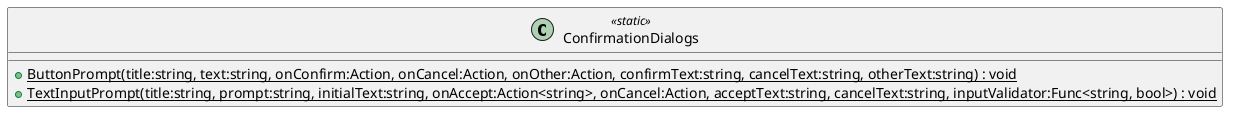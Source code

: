 @startuml
class ConfirmationDialogs <<static>> {
    + {static} ButtonPrompt(title:string, text:string, onConfirm:Action, onCancel:Action, onOther:Action, confirmText:string, cancelText:string, otherText:string) : void
    + {static} TextInputPrompt(title:string, prompt:string, initialText:string, onAccept:Action<string>, onCancel:Action, acceptText:string, cancelText:string, inputValidator:Func<string, bool>) : void
}
@enduml
